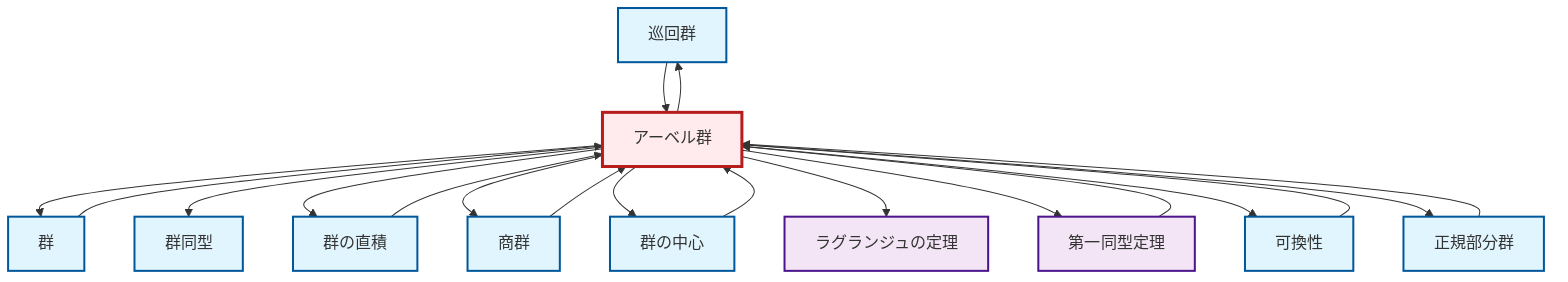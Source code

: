 graph TD
    classDef definition fill:#e1f5fe,stroke:#01579b,stroke-width:2px
    classDef theorem fill:#f3e5f5,stroke:#4a148c,stroke-width:2px
    classDef axiom fill:#fff3e0,stroke:#e65100,stroke-width:2px
    classDef example fill:#e8f5e9,stroke:#1b5e20,stroke-width:2px
    classDef current fill:#ffebee,stroke:#b71c1c,stroke-width:3px
    def-cyclic-group["巡回群"]:::definition
    thm-lagrange["ラグランジュの定理"]:::theorem
    def-group["群"]:::definition
    def-normal-subgroup["正規部分群"]:::definition
    def-center-of-group["群の中心"]:::definition
    def-isomorphism["群同型"]:::definition
    def-commutativity["可換性"]:::definition
    thm-first-isomorphism["第一同型定理"]:::theorem
    def-quotient-group["商群"]:::definition
    def-direct-product["群の直積"]:::definition
    def-abelian-group["アーベル群"]:::definition
    def-normal-subgroup --> def-abelian-group
    thm-first-isomorphism --> def-abelian-group
    def-direct-product --> def-abelian-group
    def-abelian-group --> def-cyclic-group
    def-abelian-group --> def-group
    def-group --> def-abelian-group
    def-abelian-group --> def-isomorphism
    def-abelian-group --> def-direct-product
    def-commutativity --> def-abelian-group
    def-abelian-group --> def-quotient-group
    def-abelian-group --> def-center-of-group
    def-cyclic-group --> def-abelian-group
    def-abelian-group --> thm-lagrange
    def-abelian-group --> thm-first-isomorphism
    def-center-of-group --> def-abelian-group
    def-quotient-group --> def-abelian-group
    def-abelian-group --> def-commutativity
    def-abelian-group --> def-normal-subgroup
    class def-abelian-group current